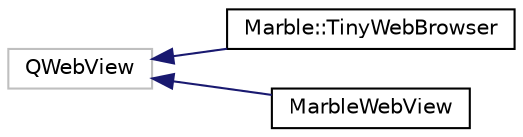 digraph "Graphical Class Hierarchy"
{
  edge [fontname="Helvetica",fontsize="10",labelfontname="Helvetica",labelfontsize="10"];
  node [fontname="Helvetica",fontsize="10",shape=record];
  rankdir="LR";
  Node1 [label="QWebView",height=0.2,width=0.4,color="grey75", fillcolor="white", style="filled"];
  Node1 -> Node2 [dir="back",color="midnightblue",fontsize="10",style="solid",fontname="Helvetica"];
  Node2 [label="Marble::TinyWebBrowser",height=0.2,width=0.4,color="black", fillcolor="white", style="filled",URL="$class_marble_1_1_tiny_web_browser.html"];
  Node1 -> Node3 [dir="back",color="midnightblue",fontsize="10",style="solid",fontname="Helvetica"];
  Node3 [label="MarbleWebView",height=0.2,width=0.4,color="black", fillcolor="white", style="filled",URL="$class_marble_web_view.html"];
}
